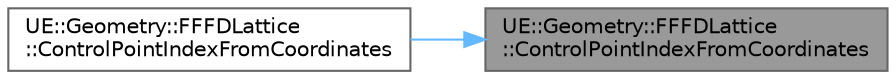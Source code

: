 digraph "UE::Geometry::FFFDLattice::ControlPointIndexFromCoordinates"
{
 // INTERACTIVE_SVG=YES
 // LATEX_PDF_SIZE
  bgcolor="transparent";
  edge [fontname=Helvetica,fontsize=10,labelfontname=Helvetica,labelfontsize=10];
  node [fontname=Helvetica,fontsize=10,shape=box,height=0.2,width=0.4];
  rankdir="RL";
  Node1 [id="Node000001",label="UE::Geometry::FFFDLattice\l::ControlPointIndexFromCoordinates",height=0.2,width=0.4,color="gray40", fillcolor="grey60", style="filled", fontcolor="black",tooltip="Get the index into the flat TArray of positions given the (i,j,k) coordinates in the lattice."];
  Node1 -> Node2 [id="edge1_Node000001_Node000002",dir="back",color="steelblue1",style="solid",tooltip=" "];
  Node2 [id="Node000002",label="UE::Geometry::FFFDLattice\l::ControlPointIndexFromCoordinates",height=0.2,width=0.4,color="grey40", fillcolor="white", style="filled",URL="$d8/d0d/classUE_1_1Geometry_1_1FFFDLattice.html#a51452322711e601b2af738da2fb25f45",tooltip="Get the index into the flat TArray of positions given the (i,j,k) coordinates in the lattice."];
}

